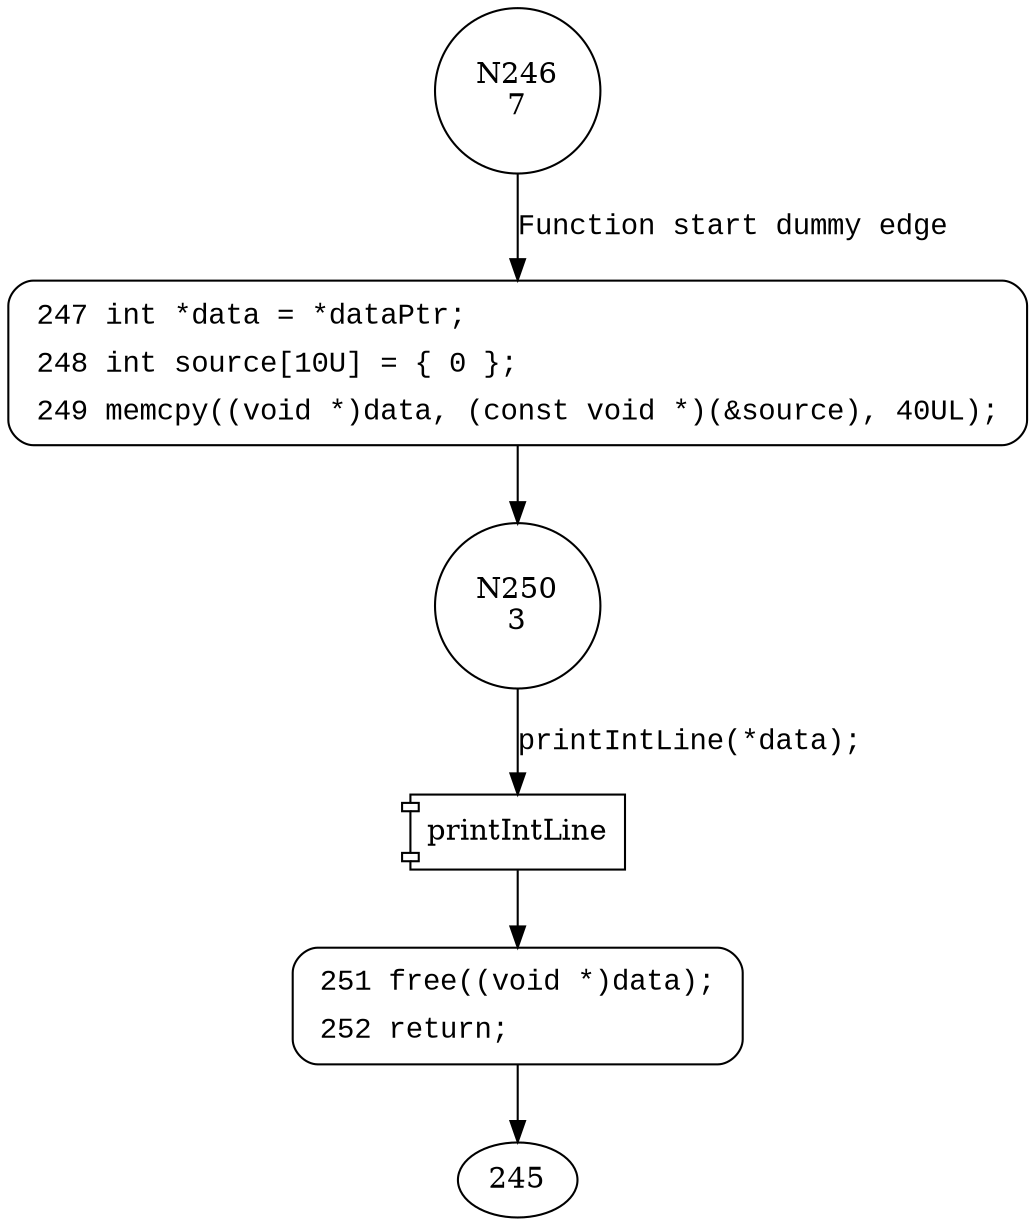 digraph CWE122_Heap_Based_Buffer_Overflow__CWE131_memcpy_63b_badSink {
246 [shape="circle" label="N246\n7"]
247 [shape="circle" label="N247\n6"]
250 [shape="circle" label="N250\n3"]
251 [shape="circle" label="N251\n2"]
247 [style="filled,bold" penwidth="1" fillcolor="white" fontname="Courier New" shape="Mrecord" label=<<table border="0" cellborder="0" cellpadding="3" bgcolor="white"><tr><td align="right">247</td><td align="left">int *data = *dataPtr;</td></tr><tr><td align="right">248</td><td align="left">int source[10U] = &#123; 0 &#125;;</td></tr><tr><td align="right">249</td><td align="left">memcpy((void *)data, (const void *)(&amp;source), 40UL);</td></tr></table>>]
247 -> 250[label=""]
251 [style="filled,bold" penwidth="1" fillcolor="white" fontname="Courier New" shape="Mrecord" label=<<table border="0" cellborder="0" cellpadding="3" bgcolor="white"><tr><td align="right">251</td><td align="left">free((void *)data);</td></tr><tr><td align="right">252</td><td align="left">return;</td></tr></table>>]
251 -> 245[label=""]
246 -> 247 [label="Function start dummy edge" fontname="Courier New"]
100013 [shape="component" label="printIntLine"]
250 -> 100013 [label="printIntLine(*data);" fontname="Courier New"]
100013 -> 251 [label="" fontname="Courier New"]
}